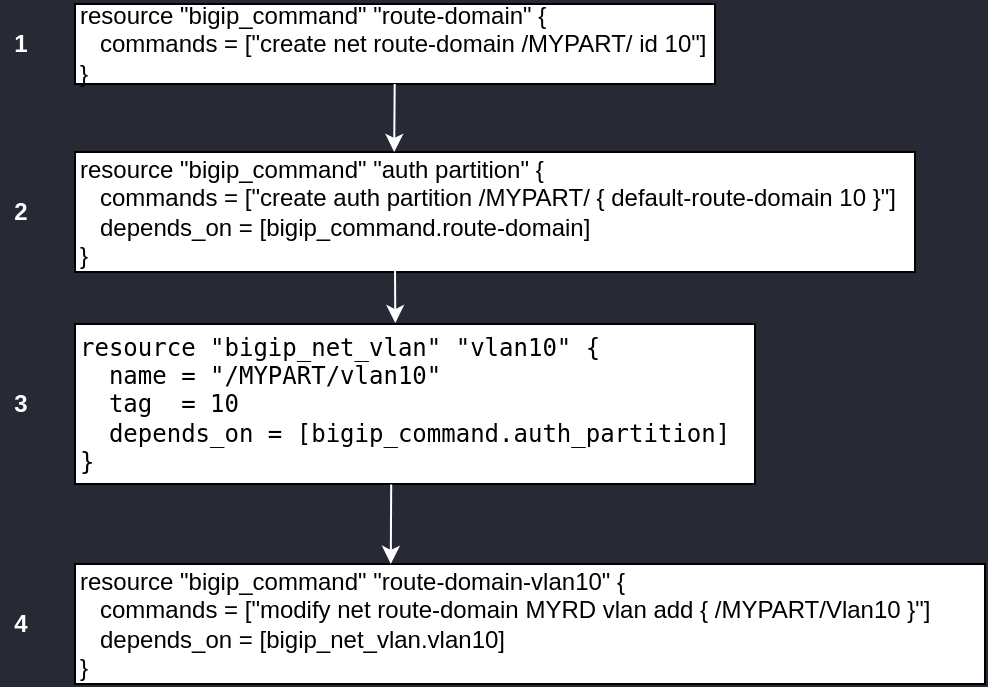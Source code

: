 <mxfile version="15.4.0" type="device" pages="3"><diagram id="aqIl7fKTM591qE6RTpbW" name="Page-1"><mxGraphModel dx="1372" dy="811" grid="1" gridSize="10" guides="1" tooltips="1" connect="1" arrows="1" fold="1" page="1" pageScale="1" pageWidth="1169" pageHeight="827" background="#272935" math="0" shadow="0"><root><mxCell id="0"/><mxCell id="1" parent="0"/><mxCell id="OtHZCRn_INGNJcAU2A-G-1" value="&lt;pre class=&quot;line-numbers language-hcl&quot;&gt;resource &quot;bigip_net_vlan&quot; &quot;vlan10&quot; {&lt;br/&gt;  name = &quot;/MYPART/vlan10&quot;&lt;br/&gt;  tag  = 10&lt;br/&gt;  depends_on = [bigip_command.auth_partition]&lt;br/&gt;}&lt;br&gt;&lt;/pre&gt;" style="rounded=0;whiteSpace=wrap;html=1;align=left;" parent="1" vertex="1"><mxGeometry x="407.5" y="280" width="340" height="80" as="geometry"/></mxCell><mxCell id="OtHZCRn_INGNJcAU2A-G-2" value="resource &quot;bigip_command&quot; &quot;auth partition&quot; {&lt;br&gt;&amp;nbsp; &amp;nbsp;commands = [&quot;create auth partition /MYPART/ { default-route-domain 10 }&quot;]&lt;br&gt;&amp;nbsp; &amp;nbsp;depends_on = [bigip_command.route-domain]&lt;br&gt;}" style="rounded=0;whiteSpace=wrap;html=1;align=left;" parent="1" vertex="1"><mxGeometry x="407.5" y="194" width="420" height="60" as="geometry"/></mxCell><mxCell id="OtHZCRn_INGNJcAU2A-G-3" value="resource &quot;bigip_command&quot; &quot;route-domain&quot; {&lt;br&gt;&amp;nbsp; &amp;nbsp;commands = [&quot;create net route-domain /MYPART/ id 10&quot;]&lt;br&gt;}" style="rounded=0;whiteSpace=wrap;html=1;align=left;" parent="1" vertex="1"><mxGeometry x="407.5" y="120" width="320" height="40" as="geometry"/></mxCell><mxCell id="UlxT2FBHGfXA0sTz7piA-1" value="&lt;div&gt;resource &quot;bigip_command&quot; &quot;route-domain-vlan10&quot; {&lt;/div&gt;&lt;div&gt;&amp;nbsp; &amp;nbsp;commands = [&quot;modify net route-domain MYRD vlan add { /MYPART/Vlan10 }&quot;]&lt;/div&gt;&lt;div&gt;&lt;span&gt;&amp;nbsp; &amp;nbsp;depends_on = [bigip_net_vlan.vlan10]&lt;/span&gt;&lt;/div&gt;&lt;div&gt;&lt;span&gt;}&lt;/span&gt;&lt;br&gt;&lt;/div&gt;" style="rounded=0;whiteSpace=wrap;html=1;align=left;" parent="1" vertex="1"><mxGeometry x="407.5" y="400" width="455" height="60" as="geometry"/></mxCell><mxCell id="UlxT2FBHGfXA0sTz7piA-4" style="edgeStyle=none;rounded=0;orthogonalLoop=1;jettySize=auto;html=1;strokeColor=#FFFFFF;exitX=0.381;exitY=0.992;exitDx=0;exitDy=0;exitPerimeter=0;entryX=0.471;entryY=-0.006;entryDx=0;entryDy=0;entryPerimeter=0;" parent="1" source="OtHZCRn_INGNJcAU2A-G-2" target="OtHZCRn_INGNJcAU2A-G-1" edge="1"><mxGeometry relative="1" as="geometry"><mxPoint x="747.5" y="114" as="sourcePoint"/><mxPoint x="570" y="280" as="targetPoint"/></mxGeometry></mxCell><mxCell id="UlxT2FBHGfXA0sTz7piA-5" style="edgeStyle=none;rounded=0;orthogonalLoop=1;jettySize=auto;html=1;strokeColor=#FFFFFF;entryX=0.38;entryY=0;entryDx=0;entryDy=0;entryPerimeter=0;" parent="1" source="OtHZCRn_INGNJcAU2A-G-3" target="OtHZCRn_INGNJcAU2A-G-2" edge="1"><mxGeometry relative="1" as="geometry"><mxPoint x="395.5" y="54" as="sourcePoint"/><mxPoint x="257.5" y="404" as="targetPoint"/></mxGeometry></mxCell><mxCell id="UlxT2FBHGfXA0sTz7piA-12" style="edgeStyle=none;rounded=0;orthogonalLoop=1;jettySize=auto;html=1;strokeColor=#FFFFFF;exitX=0.465;exitY=1.003;exitDx=0;exitDy=0;exitPerimeter=0;entryX=0.347;entryY=-0.001;entryDx=0;entryDy=0;entryPerimeter=0;" parent="1" source="OtHZCRn_INGNJcAU2A-G-1" target="UlxT2FBHGfXA0sTz7piA-1" edge="1"><mxGeometry relative="1" as="geometry"><mxPoint x="337.5" y="234" as="sourcePoint"/><mxPoint x="377.5" y="234" as="targetPoint"/></mxGeometry></mxCell><mxCell id="A5H3U87BXFdQN4oYsn18-1" value="1" style="text;html=1;align=center;verticalAlign=middle;resizable=0;points=[];autosize=1;strokeColor=none;fillColor=none;fontColor=#FFFFFF;fontStyle=1" vertex="1" parent="1"><mxGeometry x="370" y="130" width="20" height="20" as="geometry"/></mxCell><mxCell id="A5H3U87BXFdQN4oYsn18-2" value="2" style="text;html=1;align=center;verticalAlign=middle;resizable=0;points=[];autosize=1;strokeColor=none;fillColor=none;fontColor=#FFFFFF;fontStyle=1" vertex="1" parent="1"><mxGeometry x="370" y="214" width="20" height="20" as="geometry"/></mxCell><mxCell id="A5H3U87BXFdQN4oYsn18-3" value="3" style="text;html=1;align=center;verticalAlign=middle;resizable=0;points=[];autosize=1;strokeColor=none;fillColor=none;fontColor=#FFFFFF;fontStyle=1" vertex="1" parent="1"><mxGeometry x="370" y="310" width="20" height="20" as="geometry"/></mxCell><mxCell id="A5H3U87BXFdQN4oYsn18-4" value="4" style="text;html=1;align=center;verticalAlign=middle;resizable=0;points=[];autosize=1;strokeColor=none;fillColor=none;fontColor=#FFFFFF;fontStyle=1" vertex="1" parent="1"><mxGeometry x="370" y="420" width="20" height="20" as="geometry"/></mxCell></root></mxGraphModel></diagram><diagram id="eVUfe1ePceucDyKQ_lDm" name="A-B"><mxGraphModel dx="1102" dy="1000" grid="1" gridSize="10" guides="1" tooltips="1" connect="1" arrows="1" fold="1" page="1" pageScale="1" pageWidth="1169" pageHeight="827" background="#272935" math="0" shadow="0"><root><mxCell id="fyurRmNSMQNv5ougfMKj-0"/><mxCell id="fyurRmNSMQNv5ougfMKj-1" parent="fyurRmNSMQNv5ougfMKj-0"/><mxCell id="XFNtdiZ4G50n9zfr9nWw-0" style="edgeStyle=none;rounded=0;orthogonalLoop=1;jettySize=auto;html=1;startArrow=classic;startFill=1;strokeColor=#FFFFFF;" edge="1" parent="fyurRmNSMQNv5ougfMKj-1" source="XFNtdiZ4G50n9zfr9nWw-2" target="XFNtdiZ4G50n9zfr9nWw-1"><mxGeometry relative="1" as="geometry"><mxPoint x="274" y="330" as="sourcePoint"/></mxGeometry></mxCell><mxCell id="XFNtdiZ4G50n9zfr9nWw-1" value="&lt;pre class=&quot;line-numbers language-hcl&quot;&gt;&lt;b&gt;&lt;font style=&quot;font-size: 14px&quot;&gt;B&lt;/font&gt;&lt;/b&gt;&lt;/pre&gt;&lt;pre class=&quot;line-numbers language-hcl&quot;&gt;Needs A&lt;/pre&gt;" style="rounded=0;whiteSpace=wrap;html=1;" vertex="1" parent="fyurRmNSMQNv5ougfMKj-1"><mxGeometry x="614" y="290" width="155" height="60" as="geometry"/></mxCell><mxCell id="XFNtdiZ4G50n9zfr9nWw-2" value="&lt;pre class=&quot;line-numbers language-hcl&quot;&gt;&lt;b&gt;&lt;font style=&quot;font-size: 14px&quot;&gt;A&lt;/font&gt;&lt;/b&gt;&lt;/pre&gt;&lt;pre class=&quot;line-numbers language-hcl&quot;&gt;Needs B&lt;/pre&gt;" style="rounded=0;whiteSpace=wrap;html=1;" vertex="1" parent="fyurRmNSMQNv5ougfMKj-1"><mxGeometry x="360" y="290" width="155" height="60" as="geometry"/></mxCell></root></mxGraphModel></diagram><diagram id="C8heLsYA-fKSF-CIT63_" name="light-bigip"><mxGraphModel dx="1296" dy="1176" grid="1" gridSize="10" guides="1" tooltips="1" connect="1" arrows="1" fold="1" page="1" pageScale="1" pageWidth="1169" pageHeight="827" background="#272935" math="0" shadow="0"><root><mxCell id="ZZH-Nn5m0752AVYGuqGj-0"/><mxCell id="ZZH-Nn5m0752AVYGuqGj-1" parent="ZZH-Nn5m0752AVYGuqGj-0"/><mxCell id="ZZH-Nn5m0752AVYGuqGj-2" style="edgeStyle=none;rounded=0;orthogonalLoop=1;jettySize=auto;html=1;strokeColor=#FFFFFF;" edge="1" parent="ZZH-Nn5m0752AVYGuqGj-1" source="ZZH-Nn5m0752AVYGuqGj-3" target="ZZH-Nn5m0752AVYGuqGj-7"><mxGeometry relative="1" as="geometry"/></mxCell><mxCell id="ZZH-Nn5m0752AVYGuqGj-3" value="&lt;pre class=&quot;line-numbers language-hcl&quot;&gt;Route domain&lt;/pre&gt;" style="rounded=0;whiteSpace=wrap;html=1;" vertex="1" parent="ZZH-Nn5m0752AVYGuqGj-1"><mxGeometry x="577" y="380" width="155" height="60" as="geometry"/></mxCell><mxCell id="ZZH-Nn5m0752AVYGuqGj-4" style="edgeStyle=none;rounded=0;orthogonalLoop=1;jettySize=auto;html=1;strokeColor=#FFFFFF;" edge="1" parent="ZZH-Nn5m0752AVYGuqGj-1" source="ZZH-Nn5m0752AVYGuqGj-7" target="ZZH-Nn5m0752AVYGuqGj-6"><mxGeometry relative="1" as="geometry"><mxPoint x="350" y="280" as="sourcePoint"/></mxGeometry></mxCell><mxCell id="ZZH-Nn5m0752AVYGuqGj-5" value="" style="edgeStyle=none;rounded=0;orthogonalLoop=1;jettySize=auto;html=1;strokeColor=#FFFFFF;" edge="1" parent="ZZH-Nn5m0752AVYGuqGj-1" source="ZZH-Nn5m0752AVYGuqGj-6" target="ZZH-Nn5m0752AVYGuqGj-3"><mxGeometry relative="1" as="geometry"/></mxCell><mxCell id="ZZH-Nn5m0752AVYGuqGj-6" value="&lt;pre class=&quot;line-numbers language-hcl&quot;&gt;Partition&lt;/pre&gt;" style="rounded=0;whiteSpace=wrap;html=1;" vertex="1" parent="ZZH-Nn5m0752AVYGuqGj-1"><mxGeometry x="330" y="380" width="155" height="60" as="geometry"/></mxCell><mxCell id="ZZH-Nn5m0752AVYGuqGj-7" value="&lt;pre class=&quot;line-numbers language-hcl&quot;&gt;Vlan&lt;/pre&gt;" style="rounded=0;whiteSpace=wrap;html=1;" vertex="1" parent="ZZH-Nn5m0752AVYGuqGj-1"><mxGeometry x="430" y="240" width="155" height="60" as="geometry"/></mxCell></root></mxGraphModel></diagram></mxfile>